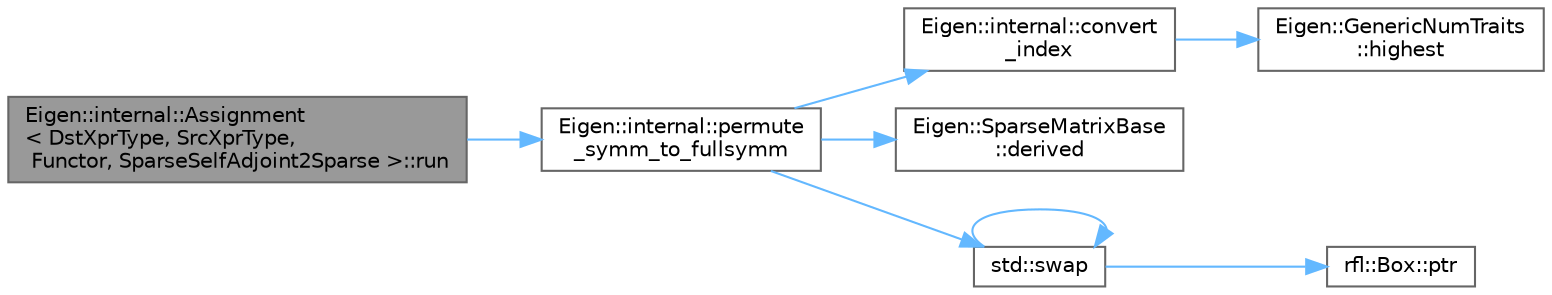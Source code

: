 digraph "Eigen::internal::Assignment&lt; DstXprType, SrcXprType, Functor, SparseSelfAdjoint2Sparse &gt;::run"
{
 // LATEX_PDF_SIZE
  bgcolor="transparent";
  edge [fontname=Helvetica,fontsize=10,labelfontname=Helvetica,labelfontsize=10];
  node [fontname=Helvetica,fontsize=10,shape=box,height=0.2,width=0.4];
  rankdir="LR";
  Node1 [id="Node000001",label="Eigen::internal::Assignment\l\< DstXprType, SrcXprType,\l Functor, SparseSelfAdjoint2Sparse \>::run",height=0.2,width=0.4,color="gray40", fillcolor="grey60", style="filled", fontcolor="black",tooltip=" "];
  Node1 -> Node2 [id="edge8_Node000001_Node000002",color="steelblue1",style="solid",tooltip=" "];
  Node2 [id="Node000002",label="Eigen::internal::permute\l_symm_to_fullsymm",height=0.2,width=0.4,color="grey40", fillcolor="white", style="filled",URL="$namespace_eigen_1_1internal.html#a174eec9bebb6b3629a95b532d05e419c",tooltip=" "];
  Node2 -> Node3 [id="edge9_Node000002_Node000003",color="steelblue1",style="solid",tooltip=" "];
  Node3 [id="Node000003",label="Eigen::internal::convert\l_index",height=0.2,width=0.4,color="grey40", fillcolor="white", style="filled",URL="$namespace_eigen_1_1internal.html#a66f17ef65b1821965dcb8ad9a660b064",tooltip=" "];
  Node3 -> Node4 [id="edge10_Node000003_Node000004",color="steelblue1",style="solid",tooltip=" "];
  Node4 [id="Node000004",label="Eigen::GenericNumTraits\l::highest",height=0.2,width=0.4,color="grey40", fillcolor="white", style="filled",URL="$struct_eigen_1_1_generic_num_traits.html#a65bdb77320d731419c061b91b8c4c5be",tooltip=" "];
  Node2 -> Node5 [id="edge11_Node000002_Node000005",color="steelblue1",style="solid",tooltip=" "];
  Node5 [id="Node000005",label="Eigen::SparseMatrixBase\l::derived",height=0.2,width=0.4,color="grey40", fillcolor="white", style="filled",URL="$class_eigen_1_1_sparse_matrix_base.html#a120cdb461652f81d4a5dd5632809350e",tooltip=" "];
  Node2 -> Node6 [id="edge12_Node000002_Node000006",color="steelblue1",style="solid",tooltip=" "];
  Node6 [id="Node000006",label="std::swap",height=0.2,width=0.4,color="grey40", fillcolor="white", style="filled",URL="$namespacestd.html#a3acbe51b6415e9284430194bf04944e1",tooltip=" "];
  Node6 -> Node7 [id="edge13_Node000006_Node000007",color="steelblue1",style="solid",tooltip=" "];
  Node7 [id="Node000007",label="rfl::Box::ptr",height=0.2,width=0.4,color="grey40", fillcolor="white", style="filled",URL="$classrfl_1_1_box.html#a2edf048a6e6bea174db329e6ce7cf3df",tooltip="Returns the underlying unique_ptr"];
  Node6 -> Node6 [id="edge14_Node000006_Node000006",color="steelblue1",style="solid",tooltip=" "];
}
